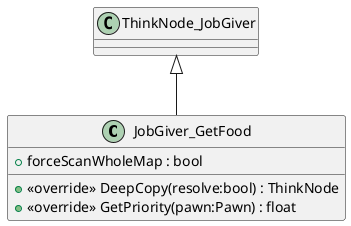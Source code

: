 @startuml
class JobGiver_GetFood {
    + forceScanWholeMap : bool
    + <<override>> DeepCopy(resolve:bool) : ThinkNode
    + <<override>> GetPriority(pawn:Pawn) : float
}
ThinkNode_JobGiver <|-- JobGiver_GetFood
@enduml
